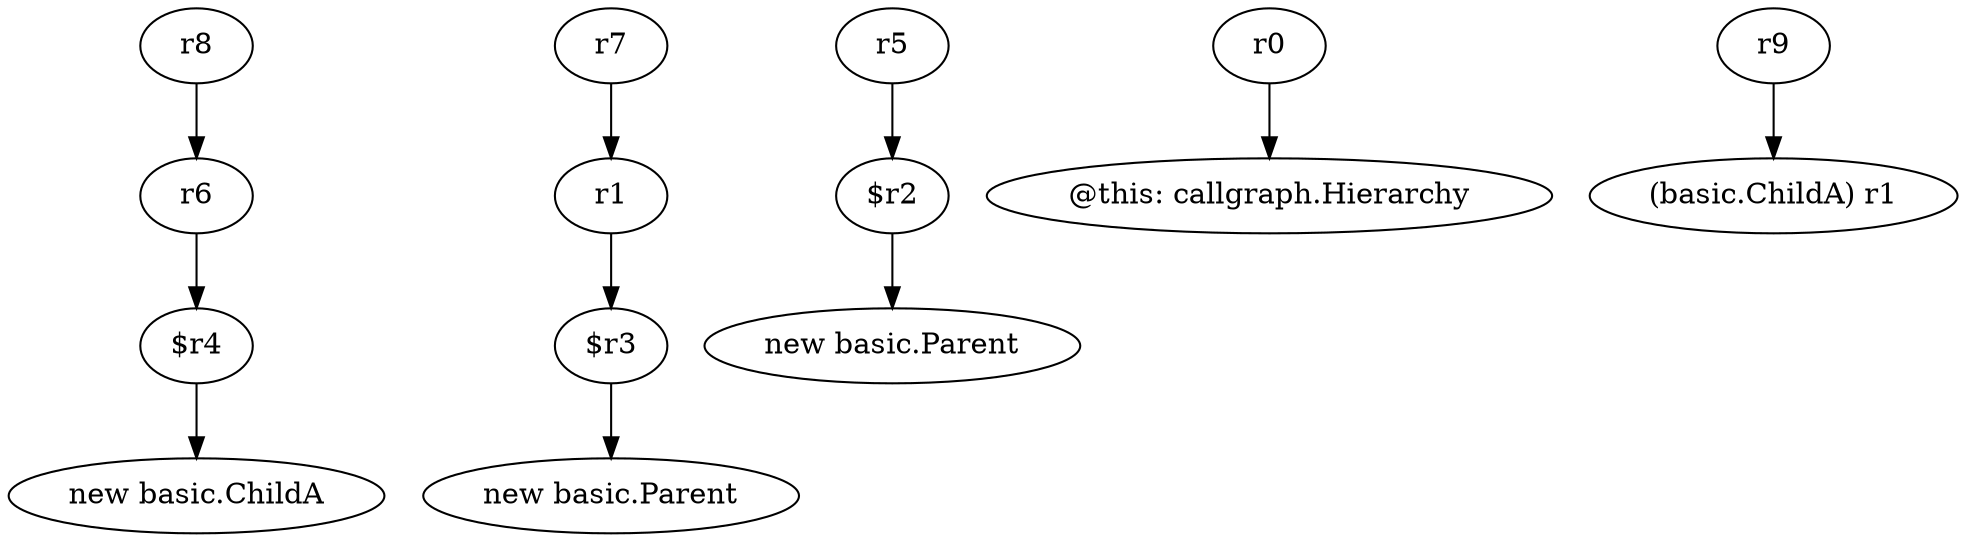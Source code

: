 digraph g {
0[label="r6"]
1[label="$r4"]
0->1[label=""]
2[label="r1"]
3[label="$r3"]
2->3[label=""]
4[label="$r2"]
5[label="new basic.Parent"]
4->5[label=""]
6[label="r0"]
7[label="@this: callgraph.Hierarchy"]
6->7[label=""]
8[label="r5"]
8->4[label=""]
9[label="r7"]
9->2[label=""]
10[label="r9"]
11[label="(basic.ChildA) r1"]
10->11[label=""]
12[label="r8"]
12->0[label=""]
13[label="new basic.Parent"]
3->13[label=""]
14[label="new basic.ChildA"]
1->14[label=""]
}